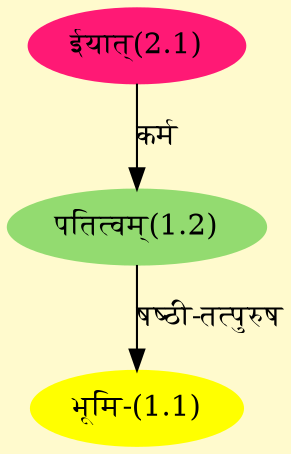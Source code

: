 digraph G{
rankdir=BT;
 compound=true;
 bgcolor="lemonchiffon1";
Node1_1 [style=filled, color="#FFFF00" label = "भूमि-(1.1)"]
Node1_2 [style=filled, color="#93DB70" label = "पतित्वम्(1.2)"]
Node2_1 [style=filled, color="#FF1975" label = "ईयात्(2.1)"]
/* Start of Relations section */

Node1_1 -> Node1_2 [  label="षष्ठी-तत्पुरुष"  dir="back" ]
Node1_2 -> Node2_1 [  label="कर्म"  dir="back" ]
}
